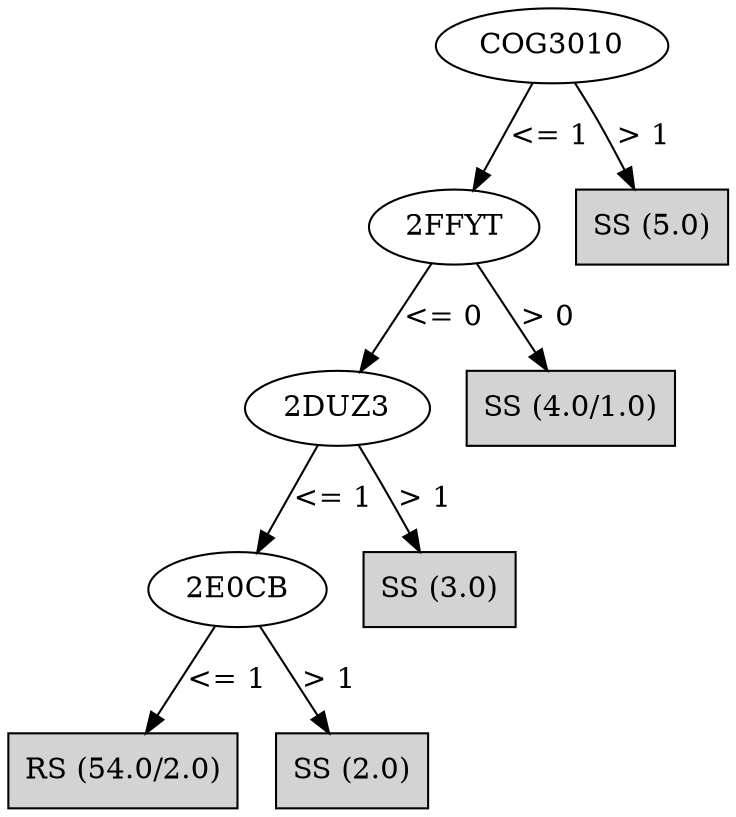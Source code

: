 digraph J48Tree {
N0 [label="COG3010" ]
N0->N1 [label="<= 1"]
N1 [label="2FFYT" ]
N1->N2 [label="<= 0"]
N2 [label="2DUZ3" ]
N2->N3 [label="<= 1"]
N3 [label="2E0CB" ]
N3->N4 [label="<= 1"]
N4 [label="RS (54.0/2.0)" shape=box style=filled ]
N3->N5 [label="> 1"]
N5 [label="SS (2.0)" shape=box style=filled ]
N2->N6 [label="> 1"]
N6 [label="SS (3.0)" shape=box style=filled ]
N1->N7 [label="> 0"]
N7 [label="SS (4.0/1.0)" shape=box style=filled ]
N0->N8 [label="> 1"]
N8 [label="SS (5.0)" shape=box style=filled ]
}

